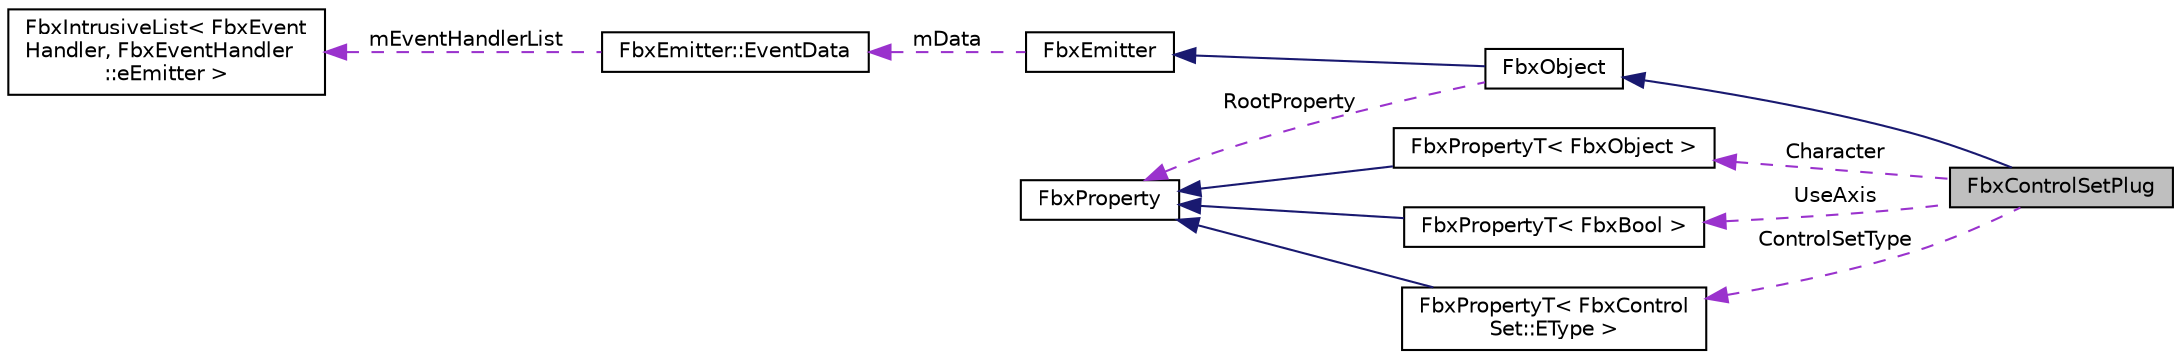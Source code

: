 digraph "FbxControlSetPlug"
{
  edge [fontname="Helvetica",fontsize="10",labelfontname="Helvetica",labelfontsize="10"];
  node [fontname="Helvetica",fontsize="10",shape=record];
  rankdir="LR";
  Node3 [label="FbxControlSetPlug",height=0.2,width=0.4,color="black", fillcolor="grey75", style="filled", fontcolor="black"];
  Node4 -> Node3 [dir="back",color="midnightblue",fontsize="10",style="solid"];
  Node4 [label="FbxObject",height=0.2,width=0.4,color="black", fillcolor="white", style="filled",URL="$class_fbx_object.html"];
  Node5 -> Node4 [dir="back",color="midnightblue",fontsize="10",style="solid"];
  Node5 [label="FbxEmitter",height=0.2,width=0.4,color="black", fillcolor="white", style="filled",URL="$class_fbx_emitter.html"];
  Node6 -> Node5 [dir="back",color="darkorchid3",fontsize="10",style="dashed",label=" mData" ];
  Node6 [label="FbxEmitter::EventData",height=0.2,width=0.4,color="black", fillcolor="white", style="filled",URL="$struct_fbx_emitter_1_1_event_data.html"];
  Node7 -> Node6 [dir="back",color="darkorchid3",fontsize="10",style="dashed",label=" mEventHandlerList" ];
  Node7 [label="FbxIntrusiveList\< FbxEvent\lHandler, FbxEventHandler\l::eEmitter \>",height=0.2,width=0.4,color="black", fillcolor="white", style="filled",URL="$class_fbx_intrusive_list.html"];
  Node8 -> Node4 [dir="back",color="darkorchid3",fontsize="10",style="dashed",label=" RootProperty" ];
  Node8 [label="FbxProperty",height=0.2,width=0.4,color="black", fillcolor="white", style="filled",URL="$class_fbx_property.html",tooltip="Class to hold user properties. "];
  Node9 -> Node3 [dir="back",color="darkorchid3",fontsize="10",style="dashed",label=" Character" ];
  Node9 [label="FbxPropertyT\< FbxObject \>",height=0.2,width=0.4,color="black", fillcolor="white", style="filled",URL="$class_fbx_property_t.html"];
  Node8 -> Node9 [dir="back",color="midnightblue",fontsize="10",style="solid"];
  Node10 -> Node3 [dir="back",color="darkorchid3",fontsize="10",style="dashed",label=" UseAxis" ];
  Node10 [label="FbxPropertyT\< FbxBool \>",height=0.2,width=0.4,color="black", fillcolor="white", style="filled",URL="$class_fbx_property_t.html"];
  Node8 -> Node10 [dir="back",color="midnightblue",fontsize="10",style="solid"];
  Node11 -> Node3 [dir="back",color="darkorchid3",fontsize="10",style="dashed",label=" ControlSetType" ];
  Node11 [label="FbxPropertyT\< FbxControl\lSet::EType \>",height=0.2,width=0.4,color="black", fillcolor="white", style="filled",URL="$class_fbx_property_t.html"];
  Node8 -> Node11 [dir="back",color="midnightblue",fontsize="10",style="solid"];
}
